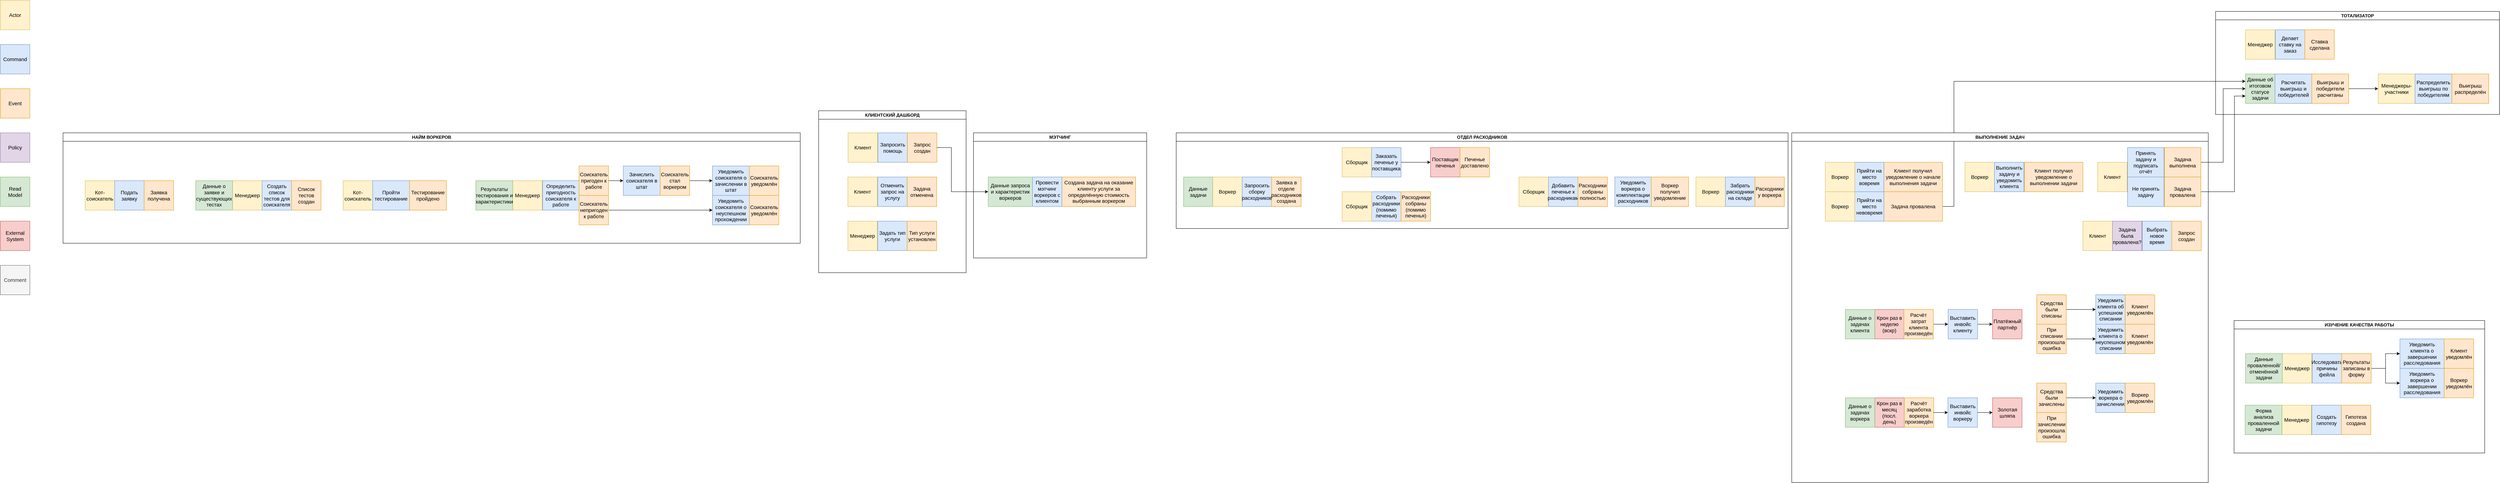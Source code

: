 <mxfile version="24.6.1" type="device">
  <diagram name="Page-1" id="HS8JiKtG9FTIzZESJ6EE">
    <mxGraphModel dx="9560" dy="5580" grid="1" gridSize="10" guides="1" tooltips="1" connect="1" arrows="1" fold="1" page="1" pageScale="1" pageWidth="6900" pageHeight="1500" math="0" shadow="0">
      <root>
        <mxCell id="0" />
        <mxCell id="1" parent="0" />
        <mxCell id="ElsiFv0EowsWNzsiHPVY-1" value="&lt;span style=&quot;font-size: 14px;&quot;&gt;Actor&lt;/span&gt;" style="whiteSpace=wrap;html=1;fillColor=#fff2cc;strokeColor=#d6b656;fontSize=14;" parent="1" vertex="1">
          <mxGeometry x="40" y="40" width="80" height="80" as="geometry" />
        </mxCell>
        <mxCell id="ElsiFv0EowsWNzsiHPVY-2" value="&lt;font style=&quot;font-size: 14px;&quot;&gt;Command&lt;/font&gt;" style="whiteSpace=wrap;html=1;fillColor=#dae8fc;strokeColor=#6c8ebf;fontSize=14;" parent="1" vertex="1">
          <mxGeometry x="40" y="160" width="80" height="80" as="geometry" />
        </mxCell>
        <mxCell id="ElsiFv0EowsWNzsiHPVY-3" value="&lt;font style=&quot;font-size: 14px;&quot;&gt;Event&lt;/font&gt;" style="whiteSpace=wrap;html=1;fillColor=#ffe6cc;strokeColor=#d79b00;fontSize=14;" parent="1" vertex="1">
          <mxGeometry x="40" y="280" width="80" height="80" as="geometry" />
        </mxCell>
        <mxCell id="ElsiFv0EowsWNzsiHPVY-4" value="&lt;span style=&quot;font-size: 14px;&quot;&gt;Policy&lt;/span&gt;" style="whiteSpace=wrap;html=1;fillColor=#e1d5e7;strokeColor=#9673a6;fontSize=14;" parent="1" vertex="1">
          <mxGeometry x="40" y="400" width="80" height="80" as="geometry" />
        </mxCell>
        <mxCell id="ElsiFv0EowsWNzsiHPVY-5" value="&lt;font style=&quot;font-size: 14px;&quot;&gt;Read&lt;br&gt;Model&lt;/font&gt;" style="whiteSpace=wrap;html=1;fillColor=#d5e8d4;strokeColor=#82b366;fontSize=14;" parent="1" vertex="1">
          <mxGeometry x="40" y="520" width="80" height="80" as="geometry" />
        </mxCell>
        <mxCell id="ElsiFv0EowsWNzsiHPVY-6" value="&lt;font style=&quot;font-size: 14px;&quot;&gt;External System&lt;/font&gt;" style="whiteSpace=wrap;html=1;fillColor=#f8cecc;strokeColor=#b85450;fontSize=14;" parent="1" vertex="1">
          <mxGeometry x="40" y="640" width="80" height="80" as="geometry" />
        </mxCell>
        <mxCell id="ElsiFv0EowsWNzsiHPVY-7" value="&lt;font style=&quot;font-size: 14px;&quot;&gt;Comment&lt;/font&gt;" style="whiteSpace=wrap;html=1;fillColor=#f5f5f5;strokeColor=#666666;fontSize=14;fontColor=#333333;" parent="1" vertex="1">
          <mxGeometry x="40" y="760" width="80" height="80" as="geometry" />
        </mxCell>
        <mxCell id="ElsiFv0EowsWNzsiHPVY-17" value="Менеджер" style="whiteSpace=wrap;html=1;fillColor=#fff2cc;strokeColor=#d6b656;fontSize=14;" parent="1" vertex="1">
          <mxGeometry x="6231" y="1000" width="80" height="80" as="geometry" />
        </mxCell>
        <mxCell id="ElsiFv0EowsWNzsiHPVY-18" value="Исследовать причины фейла" style="whiteSpace=wrap;html=1;fillColor=#dae8fc;strokeColor=#6c8ebf;fontSize=14;" parent="1" vertex="1">
          <mxGeometry x="6312" y="1000" width="80" height="80" as="geometry" />
        </mxCell>
        <mxCell id="eMFf9H4XmmmrwbHQ-7Bz-78" style="edgeStyle=orthogonalEdgeStyle;rounded=0;orthogonalLoop=1;jettySize=auto;html=1;exitX=1;exitY=0.5;exitDx=0;exitDy=0;entryX=0;entryY=0.5;entryDx=0;entryDy=0;" parent="1" source="ElsiFv0EowsWNzsiHPVY-19" target="eMFf9H4XmmmrwbHQ-7Bz-72" edge="1">
          <mxGeometry relative="1" as="geometry" />
        </mxCell>
        <mxCell id="eMFf9H4XmmmrwbHQ-7Bz-79" style="edgeStyle=orthogonalEdgeStyle;rounded=0;orthogonalLoop=1;jettySize=auto;html=1;exitX=1;exitY=0.5;exitDx=0;exitDy=0;entryX=0;entryY=0.5;entryDx=0;entryDy=0;" parent="1" source="ElsiFv0EowsWNzsiHPVY-19" target="eMFf9H4XmmmrwbHQ-7Bz-76" edge="1">
          <mxGeometry relative="1" as="geometry" />
        </mxCell>
        <mxCell id="ElsiFv0EowsWNzsiHPVY-19" value="Результаты записаны в форму" style="whiteSpace=wrap;html=1;fillColor=#ffe6cc;strokeColor=#d79b00;fontSize=14;" parent="1" vertex="1">
          <mxGeometry x="6392" y="1000" width="80" height="80" as="geometry" />
        </mxCell>
        <mxCell id="eMFf9H4XmmmrwbHQ-7Bz-46" style="edgeStyle=orthogonalEdgeStyle;rounded=0;orthogonalLoop=1;jettySize=auto;html=1;exitX=1;exitY=0.5;exitDx=0;exitDy=0;entryX=0;entryY=0.25;entryDx=0;entryDy=0;jumpStyle=arc;jumpSize=10;" parent="1" source="ElsiFv0EowsWNzsiHPVY-31" target="eMFf9H4XmmmrwbHQ-7Bz-39" edge="1">
          <mxGeometry relative="1" as="geometry">
            <Array as="points">
              <mxPoint x="5340" y="600" />
              <mxPoint x="5340" y="260" />
            </Array>
          </mxGeometry>
        </mxCell>
        <mxCell id="ElsiFv0EowsWNzsiHPVY-57" value="Сборщик" style="whiteSpace=wrap;html=1;fillColor=#fff2cc;strokeColor=#d6b656;fontSize=14;" parent="1" vertex="1">
          <mxGeometry x="4160" y="520" width="80" height="80" as="geometry" />
        </mxCell>
        <mxCell id="ElsiFv0EowsWNzsiHPVY-58" value="Добавить печенье к расходникам" style="whiteSpace=wrap;html=1;fillColor=#dae8fc;strokeColor=#6c8ebf;fontSize=14;" parent="1" vertex="1">
          <mxGeometry x="4240" y="520" width="80" height="80" as="geometry" />
        </mxCell>
        <mxCell id="ElsiFv0EowsWNzsiHPVY-59" value="&lt;font style=&quot;font-size: 14px;&quot;&gt;Расходники собраны полностью&lt;/font&gt;" style="whiteSpace=wrap;html=1;fillColor=#ffe6cc;strokeColor=#d79b00;fontSize=14;" parent="1" vertex="1">
          <mxGeometry x="4320" y="520" width="80" height="80" as="geometry" />
        </mxCell>
        <mxCell id="ElsiFv0EowsWNzsiHPVY-81" value="Клиент" style="whiteSpace=wrap;html=1;fillColor=#fff2cc;strokeColor=#d6b656;fontSize=14;" parent="1" vertex="1">
          <mxGeometry x="5730" y="480" width="80" height="80" as="geometry" />
        </mxCell>
        <mxCell id="ElsiFv0EowsWNzsiHPVY-82" value="&lt;font style=&quot;font-size: 14px;&quot;&gt;Принять задачу и подписать отчёт&lt;/font&gt;" style="whiteSpace=wrap;html=1;fillColor=#dae8fc;strokeColor=#6c8ebf;fontSize=14;" parent="1" vertex="1">
          <mxGeometry x="5811" y="440" width="99" height="80" as="geometry" />
        </mxCell>
        <mxCell id="eMFf9H4XmmmrwbHQ-7Bz-47" style="edgeStyle=orthogonalEdgeStyle;rounded=0;orthogonalLoop=1;jettySize=auto;html=1;exitX=1;exitY=0.5;exitDx=0;exitDy=0;entryX=0;entryY=0.5;entryDx=0;entryDy=0;" parent="1" source="ElsiFv0EowsWNzsiHPVY-83" target="eMFf9H4XmmmrwbHQ-7Bz-39" edge="1">
          <mxGeometry relative="1" as="geometry" />
        </mxCell>
        <mxCell id="ElsiFv0EowsWNzsiHPVY-83" value="&lt;font style=&quot;font-size: 14px;&quot;&gt;Задача выполнена&lt;/font&gt;" style="whiteSpace=wrap;html=1;fillColor=#ffe6cc;strokeColor=#d79b00;fontSize=14;" parent="1" vertex="1">
          <mxGeometry x="5911" y="440" width="99" height="80" as="geometry" />
        </mxCell>
        <mxCell id="ElsiFv0EowsWNzsiHPVY-84" value="&lt;font style=&quot;font-size: 14px;&quot;&gt;Не принять задачу&lt;/font&gt;" style="whiteSpace=wrap;html=1;fillColor=#dae8fc;strokeColor=#6c8ebf;fontSize=14;" parent="1" vertex="1">
          <mxGeometry x="5811" y="520" width="99" height="80" as="geometry" />
        </mxCell>
        <mxCell id="eMFf9H4XmmmrwbHQ-7Bz-48" style="edgeStyle=orthogonalEdgeStyle;rounded=0;orthogonalLoop=1;jettySize=auto;html=1;exitX=1;exitY=0.5;exitDx=0;exitDy=0;entryX=0;entryY=0.75;entryDx=0;entryDy=0;" parent="1" source="ElsiFv0EowsWNzsiHPVY-85" target="eMFf9H4XmmmrwbHQ-7Bz-39" edge="1">
          <mxGeometry relative="1" as="geometry">
            <Array as="points">
              <mxPoint x="6101" y="560" />
              <mxPoint x="6101" y="300" />
            </Array>
          </mxGeometry>
        </mxCell>
        <mxCell id="ElsiFv0EowsWNzsiHPVY-85" value="&lt;font style=&quot;font-size: 14px;&quot;&gt;Задача провалена&lt;/font&gt;" style="whiteSpace=wrap;html=1;fillColor=#ffe6cc;strokeColor=#d79b00;fontSize=14;" parent="1" vertex="1">
          <mxGeometry x="5911" y="520" width="99" height="80" as="geometry" />
        </mxCell>
        <mxCell id="ElsiFv0EowsWNzsiHPVY-87" value="Данные проваленной/отменённой задачи" style="whiteSpace=wrap;html=1;fillColor=#d5e8d4;strokeColor=#82b366;fontSize=14;" parent="1" vertex="1">
          <mxGeometry x="6131" y="1000" width="100" height="80" as="geometry" />
        </mxCell>
        <mxCell id="eMFf9H4XmmmrwbHQ-7Bz-34" value="Менеджер" style="whiteSpace=wrap;html=1;fillColor=#fff2cc;strokeColor=#d6b656;fontSize=14;" parent="1" vertex="1">
          <mxGeometry x="6131" y="120" width="80" height="80" as="geometry" />
        </mxCell>
        <mxCell id="eMFf9H4XmmmrwbHQ-7Bz-35" value="&lt;font style=&quot;font-size: 14px;&quot;&gt;Делает ставку на заказ&lt;/font&gt;" style="whiteSpace=wrap;html=1;fillColor=#dae8fc;strokeColor=#6c8ebf;fontSize=14;" parent="1" vertex="1">
          <mxGeometry x="6212" y="120" width="80" height="80" as="geometry" />
        </mxCell>
        <mxCell id="eMFf9H4XmmmrwbHQ-7Bz-36" value="&lt;font style=&quot;font-size: 14px;&quot;&gt;Ставка сделана&lt;/font&gt;" style="whiteSpace=wrap;html=1;fillColor=#ffe6cc;strokeColor=#d79b00;fontSize=14;" parent="1" vertex="1">
          <mxGeometry x="6292" y="120" width="80" height="80" as="geometry" />
        </mxCell>
        <mxCell id="eMFf9H4XmmmrwbHQ-7Bz-39" value="Данные об итоговом статусе&lt;br&gt;задачи" style="whiteSpace=wrap;html=1;fillColor=#d5e8d4;strokeColor=#82b366;fontSize=14;" parent="1" vertex="1">
          <mxGeometry x="6131" y="240" width="80" height="80" as="geometry" />
        </mxCell>
        <mxCell id="eMFf9H4XmmmrwbHQ-7Bz-40" value="&lt;font style=&quot;font-size: 14px;&quot;&gt;Расчитать выигрыш и победителей&lt;/font&gt;" style="whiteSpace=wrap;html=1;fillColor=#dae8fc;strokeColor=#6c8ebf;fontSize=14;" parent="1" vertex="1">
          <mxGeometry x="6211" y="240" width="100" height="80" as="geometry" />
        </mxCell>
        <mxCell id="eMFf9H4XmmmrwbHQ-7Bz-45" style="edgeStyle=orthogonalEdgeStyle;rounded=0;orthogonalLoop=1;jettySize=auto;html=1;exitX=1;exitY=0.5;exitDx=0;exitDy=0;entryX=0;entryY=0.5;entryDx=0;entryDy=0;" parent="1" source="eMFf9H4XmmmrwbHQ-7Bz-41" target="eMFf9H4XmmmrwbHQ-7Bz-42" edge="1">
          <mxGeometry relative="1" as="geometry" />
        </mxCell>
        <mxCell id="eMFf9H4XmmmrwbHQ-7Bz-41" value="&lt;font style=&quot;font-size: 14px;&quot;&gt;Выигрыш и победители расчитаны&lt;/font&gt;" style="whiteSpace=wrap;html=1;fillColor=#ffe6cc;strokeColor=#d79b00;fontSize=14;" parent="1" vertex="1">
          <mxGeometry x="6311" y="240" width="100" height="80" as="geometry" />
        </mxCell>
        <mxCell id="eMFf9H4XmmmrwbHQ-7Bz-42" value="Менеджеры-участники" style="whiteSpace=wrap;html=1;fillColor=#fff2cc;strokeColor=#d6b656;fontSize=14;" parent="1" vertex="1">
          <mxGeometry x="6491" y="240" width="100" height="80" as="geometry" />
        </mxCell>
        <mxCell id="eMFf9H4XmmmrwbHQ-7Bz-43" value="&lt;font style=&quot;font-size: 14px;&quot;&gt;Распределить выигрыш по победителям&lt;/font&gt;" style="whiteSpace=wrap;html=1;fillColor=#dae8fc;strokeColor=#6c8ebf;fontSize=14;" parent="1" vertex="1">
          <mxGeometry x="6591" y="240" width="100" height="80" as="geometry" />
        </mxCell>
        <mxCell id="eMFf9H4XmmmrwbHQ-7Bz-44" value="&lt;font style=&quot;font-size: 14px;&quot;&gt;Выигрыш распределён&lt;/font&gt;" style="whiteSpace=wrap;html=1;fillColor=#ffe6cc;strokeColor=#d79b00;fontSize=14;" parent="1" vertex="1">
          <mxGeometry x="6691" y="240" width="100" height="80" as="geometry" />
        </mxCell>
        <mxCell id="eMFf9H4XmmmrwbHQ-7Bz-49" value="&lt;font style=&quot;font-size: 14px;&quot;&gt;Уведомить воркера о комплектации расходников&lt;/font&gt;" style="whiteSpace=wrap;html=1;fillColor=#dae8fc;strokeColor=#6c8ebf;fontSize=14;" parent="1" vertex="1">
          <mxGeometry x="4420" y="520" width="99" height="80" as="geometry" />
        </mxCell>
        <mxCell id="eMFf9H4XmmmrwbHQ-7Bz-50" value="Воркер получил уведомление" style="whiteSpace=wrap;html=1;fillColor=#ffe6cc;strokeColor=#d79b00;fontSize=14;" parent="1" vertex="1">
          <mxGeometry x="4519" y="520" width="101" height="80" as="geometry" />
        </mxCell>
        <mxCell id="eMFf9H4XmmmrwbHQ-7Bz-72" value="&lt;font style=&quot;font-size: 14px;&quot;&gt;Уведомить клиента о завершении расследования&lt;/font&gt;" style="whiteSpace=wrap;html=1;fillColor=#dae8fc;strokeColor=#6c8ebf;fontSize=14;" parent="1" vertex="1">
          <mxGeometry x="6550" y="960" width="120" height="80" as="geometry" />
        </mxCell>
        <mxCell id="eMFf9H4XmmmrwbHQ-7Bz-73" value="&lt;font style=&quot;font-size: 14px;&quot;&gt;Клиент уведомлён&lt;/font&gt;" style="whiteSpace=wrap;html=1;fillColor=#ffe6cc;strokeColor=#d79b00;fontSize=14;" parent="1" vertex="1">
          <mxGeometry x="6670" y="960" width="80" height="80" as="geometry" />
        </mxCell>
        <mxCell id="eMFf9H4XmmmrwbHQ-7Bz-76" value="&lt;font style=&quot;font-size: 14px;&quot;&gt;Уведомить воркера о завершении расследования&lt;/font&gt;" style="whiteSpace=wrap;html=1;fillColor=#dae8fc;strokeColor=#6c8ebf;fontSize=14;" parent="1" vertex="1">
          <mxGeometry x="6550" y="1040" width="120" height="80" as="geometry" />
        </mxCell>
        <mxCell id="eMFf9H4XmmmrwbHQ-7Bz-77" value="&lt;font style=&quot;font-size: 14px;&quot;&gt;Воркер уведомлён&lt;/font&gt;" style="whiteSpace=wrap;html=1;fillColor=#ffe6cc;strokeColor=#d79b00;fontSize=14;" parent="1" vertex="1">
          <mxGeometry x="6670" y="1040" width="80" height="80" as="geometry" />
        </mxCell>
        <mxCell id="eMFf9H4XmmmrwbHQ-7Bz-91" value="Менеджер" style="whiteSpace=wrap;html=1;fillColor=#fff2cc;strokeColor=#d6b656;fontSize=14;" parent="1" vertex="1">
          <mxGeometry x="670" y="530" width="80" height="80" as="geometry" />
        </mxCell>
        <mxCell id="eMFf9H4XmmmrwbHQ-7Bz-92" value="&lt;font style=&quot;font-size: 14px;&quot;&gt;Создать список тестов для соискателя&lt;/font&gt;" style="whiteSpace=wrap;html=1;fillColor=#dae8fc;strokeColor=#6c8ebf;fontSize=14;" parent="1" vertex="1">
          <mxGeometry x="750" y="530" width="80" height="80" as="geometry" />
        </mxCell>
        <mxCell id="eMFf9H4XmmmrwbHQ-7Bz-93" value="&lt;font style=&quot;font-size: 14px;&quot;&gt;Список тестов создан&lt;/font&gt;" style="whiteSpace=wrap;html=1;fillColor=#ffe6cc;strokeColor=#d79b00;fontSize=14;" parent="1" vertex="1">
          <mxGeometry x="830" y="530" width="80" height="80" as="geometry" />
        </mxCell>
        <mxCell id="eMFf9H4XmmmrwbHQ-7Bz-96" value="Данные о заявке и существующих тестах" style="whiteSpace=wrap;html=1;fillColor=#d5e8d4;strokeColor=#82b366;fontSize=14;" parent="1" vertex="1">
          <mxGeometry x="570" y="530" width="100" height="80" as="geometry" />
        </mxCell>
        <mxCell id="eMFf9H4XmmmrwbHQ-7Bz-125" value="НАЙМ ВОРКЕРОВ" style="swimlane;whiteSpace=wrap;html=1;" parent="1" vertex="1">
          <mxGeometry x="210" y="400" width="2000" height="300" as="geometry" />
        </mxCell>
        <mxCell id="eMFf9H4XmmmrwbHQ-7Bz-88" value="Кот-соискатель" style="whiteSpace=wrap;html=1;fillColor=#fff2cc;strokeColor=#d6b656;fontSize=14;" parent="eMFf9H4XmmmrwbHQ-7Bz-125" vertex="1">
          <mxGeometry x="60" y="130" width="80" height="80" as="geometry" />
        </mxCell>
        <mxCell id="eMFf9H4XmmmrwbHQ-7Bz-89" value="&lt;font style=&quot;font-size: 14px;&quot;&gt;Подать заявку&lt;/font&gt;" style="whiteSpace=wrap;html=1;fillColor=#dae8fc;strokeColor=#6c8ebf;fontSize=14;" parent="eMFf9H4XmmmrwbHQ-7Bz-125" vertex="1">
          <mxGeometry x="140" y="130" width="80" height="80" as="geometry" />
        </mxCell>
        <mxCell id="eMFf9H4XmmmrwbHQ-7Bz-90" value="&lt;font style=&quot;font-size: 14px;&quot;&gt;Заявка получена&lt;/font&gt;" style="whiteSpace=wrap;html=1;fillColor=#ffe6cc;strokeColor=#d79b00;fontSize=14;" parent="eMFf9H4XmmmrwbHQ-7Bz-125" vertex="1">
          <mxGeometry x="220" y="130" width="80" height="80" as="geometry" />
        </mxCell>
        <mxCell id="eMFf9H4XmmmrwbHQ-7Bz-102" value="Кот-соискатель" style="whiteSpace=wrap;html=1;fillColor=#fff2cc;strokeColor=#d6b656;fontSize=14;" parent="eMFf9H4XmmmrwbHQ-7Bz-125" vertex="1">
          <mxGeometry x="760" y="130" width="80" height="80" as="geometry" />
        </mxCell>
        <mxCell id="eMFf9H4XmmmrwbHQ-7Bz-103" value="&lt;font style=&quot;font-size: 14px;&quot;&gt;Пройти тестирование&lt;/font&gt;" style="whiteSpace=wrap;html=1;fillColor=#dae8fc;strokeColor=#6c8ebf;fontSize=14;" parent="eMFf9H4XmmmrwbHQ-7Bz-125" vertex="1">
          <mxGeometry x="840" y="130" width="100" height="80" as="geometry" />
        </mxCell>
        <mxCell id="eMFf9H4XmmmrwbHQ-7Bz-104" value="&lt;font style=&quot;font-size: 14px;&quot;&gt;Тестирование пройдено&lt;/font&gt;" style="whiteSpace=wrap;html=1;fillColor=#ffe6cc;strokeColor=#d79b00;fontSize=14;" parent="eMFf9H4XmmmrwbHQ-7Bz-125" vertex="1">
          <mxGeometry x="940" y="130" width="100" height="80" as="geometry" />
        </mxCell>
        <mxCell id="eMFf9H4XmmmrwbHQ-7Bz-109" value="Менеджер" style="whiteSpace=wrap;html=1;fillColor=#fff2cc;strokeColor=#d6b656;fontSize=14;" parent="eMFf9H4XmmmrwbHQ-7Bz-125" vertex="1">
          <mxGeometry x="1220" y="130" width="80" height="80" as="geometry" />
        </mxCell>
        <mxCell id="eMFf9H4XmmmrwbHQ-7Bz-110" value="Определить пригодность соискателя к работе" style="whiteSpace=wrap;html=1;fillColor=#dae8fc;strokeColor=#6c8ebf;fontSize=14;" parent="eMFf9H4XmmmrwbHQ-7Bz-125" vertex="1">
          <mxGeometry x="1301" y="130" width="99" height="80" as="geometry" />
        </mxCell>
        <mxCell id="eMFf9H4XmmmrwbHQ-7Bz-116" style="edgeStyle=orthogonalEdgeStyle;rounded=0;orthogonalLoop=1;jettySize=auto;html=1;exitX=1;exitY=0.5;exitDx=0;exitDy=0;entryX=0;entryY=0.5;entryDx=0;entryDy=0;" parent="eMFf9H4XmmmrwbHQ-7Bz-125" source="eMFf9H4XmmmrwbHQ-7Bz-111" target="eMFf9H4XmmmrwbHQ-7Bz-114" edge="1">
          <mxGeometry relative="1" as="geometry" />
        </mxCell>
        <mxCell id="eMFf9H4XmmmrwbHQ-7Bz-111" value="Соискатель пригоден к работе" style="whiteSpace=wrap;html=1;fillColor=#ffe6cc;strokeColor=#d79b00;fontSize=14;" parent="eMFf9H4XmmmrwbHQ-7Bz-125" vertex="1">
          <mxGeometry x="1400" y="90" width="80" height="80" as="geometry" />
        </mxCell>
        <mxCell id="eMFf9H4XmmmrwbHQ-7Bz-112" value="Результаты тестирования и характеристики" style="whiteSpace=wrap;html=1;fillColor=#d5e8d4;strokeColor=#82b366;fontSize=14;" parent="eMFf9H4XmmmrwbHQ-7Bz-125" vertex="1">
          <mxGeometry x="1120" y="130" width="100" height="80" as="geometry" />
        </mxCell>
        <mxCell id="eMFf9H4XmmmrwbHQ-7Bz-121" style="edgeStyle=orthogonalEdgeStyle;rounded=0;orthogonalLoop=1;jettySize=auto;html=1;exitX=1;exitY=0.5;exitDx=0;exitDy=0;entryX=0;entryY=0.5;entryDx=0;entryDy=0;" parent="eMFf9H4XmmmrwbHQ-7Bz-125" source="eMFf9H4XmmmrwbHQ-7Bz-113" target="eMFf9H4XmmmrwbHQ-7Bz-119" edge="1">
          <mxGeometry relative="1" as="geometry" />
        </mxCell>
        <mxCell id="eMFf9H4XmmmrwbHQ-7Bz-113" value="Соискатель непригоден к работе" style="whiteSpace=wrap;html=1;fillColor=#ffe6cc;strokeColor=#d79b00;fontSize=14;" parent="eMFf9H4XmmmrwbHQ-7Bz-125" vertex="1">
          <mxGeometry x="1400" y="170" width="80" height="80" as="geometry" />
        </mxCell>
        <mxCell id="eMFf9H4XmmmrwbHQ-7Bz-114" value="&lt;font style=&quot;font-size: 14px;&quot;&gt;Зачислить соискателя в штат&lt;/font&gt;" style="whiteSpace=wrap;html=1;fillColor=#dae8fc;strokeColor=#6c8ebf;fontSize=14;" parent="eMFf9H4XmmmrwbHQ-7Bz-125" vertex="1">
          <mxGeometry x="1520" y="90" width="100" height="80" as="geometry" />
        </mxCell>
        <mxCell id="eMFf9H4XmmmrwbHQ-7Bz-122" style="edgeStyle=orthogonalEdgeStyle;rounded=0;orthogonalLoop=1;jettySize=auto;html=1;exitX=1;exitY=0.5;exitDx=0;exitDy=0;entryX=0;entryY=0.5;entryDx=0;entryDy=0;" parent="eMFf9H4XmmmrwbHQ-7Bz-125" source="eMFf9H4XmmmrwbHQ-7Bz-115" target="eMFf9H4XmmmrwbHQ-7Bz-117" edge="1">
          <mxGeometry relative="1" as="geometry" />
        </mxCell>
        <mxCell id="eMFf9H4XmmmrwbHQ-7Bz-115" value="&lt;font style=&quot;font-size: 14px;&quot;&gt;Соискатель стал воркером&lt;br&gt;&lt;/font&gt;" style="whiteSpace=wrap;html=1;fillColor=#ffe6cc;strokeColor=#d79b00;fontSize=14;" parent="eMFf9H4XmmmrwbHQ-7Bz-125" vertex="1">
          <mxGeometry x="1620" y="90" width="80" height="80" as="geometry" />
        </mxCell>
        <mxCell id="eMFf9H4XmmmrwbHQ-7Bz-117" value="&lt;font style=&quot;font-size: 14px;&quot;&gt;Уведомить соискателя о зачислении в штат&lt;/font&gt;" style="whiteSpace=wrap;html=1;fillColor=#dae8fc;strokeColor=#6c8ebf;fontSize=14;" parent="eMFf9H4XmmmrwbHQ-7Bz-125" vertex="1">
          <mxGeometry x="1762" y="90" width="100" height="80" as="geometry" />
        </mxCell>
        <mxCell id="eMFf9H4XmmmrwbHQ-7Bz-118" value="&lt;font style=&quot;font-size: 14px;&quot;&gt;Соискатель уведомлён&lt;br&gt;&lt;/font&gt;" style="whiteSpace=wrap;html=1;fillColor=#ffe6cc;strokeColor=#d79b00;fontSize=14;" parent="eMFf9H4XmmmrwbHQ-7Bz-125" vertex="1">
          <mxGeometry x="1862" y="90" width="80" height="80" as="geometry" />
        </mxCell>
        <mxCell id="eMFf9H4XmmmrwbHQ-7Bz-119" value="&lt;font style=&quot;font-size: 14px;&quot;&gt;Уведомить соискателя о неуспешном прохождении&lt;/font&gt;" style="whiteSpace=wrap;html=1;fillColor=#dae8fc;strokeColor=#6c8ebf;fontSize=14;" parent="eMFf9H4XmmmrwbHQ-7Bz-125" vertex="1">
          <mxGeometry x="1762" y="170" width="100" height="80" as="geometry" />
        </mxCell>
        <mxCell id="eMFf9H4XmmmrwbHQ-7Bz-120" value="&lt;font style=&quot;font-size: 14px;&quot;&gt;Соискатель уведомлён&lt;br&gt;&lt;/font&gt;" style="whiteSpace=wrap;html=1;fillColor=#ffe6cc;strokeColor=#d79b00;fontSize=14;" parent="eMFf9H4XmmmrwbHQ-7Bz-125" vertex="1">
          <mxGeometry x="1862" y="170" width="80" height="80" as="geometry" />
        </mxCell>
        <mxCell id="eMFf9H4XmmmrwbHQ-7Bz-127" value="ИЗУЧЕНИЕ КАЧЕСТВА РАБОТЫ" style="swimlane;whiteSpace=wrap;html=1;" parent="1" vertex="1">
          <mxGeometry x="6100" y="910" width="680" height="360" as="geometry" />
        </mxCell>
        <mxCell id="tsMt6MvuOcvrWOuI54Ra-7" value="Менеджер" style="whiteSpace=wrap;html=1;fillColor=#fff2cc;strokeColor=#d6b656;fontSize=14;" vertex="1" parent="eMFf9H4XmmmrwbHQ-7Bz-127">
          <mxGeometry x="130" y="230" width="80" height="80" as="geometry" />
        </mxCell>
        <mxCell id="tsMt6MvuOcvrWOuI54Ra-8" value="Создать гипотезу" style="whiteSpace=wrap;html=1;fillColor=#dae8fc;strokeColor=#6c8ebf;fontSize=14;" vertex="1" parent="eMFf9H4XmmmrwbHQ-7Bz-127">
          <mxGeometry x="211" y="230" width="80" height="80" as="geometry" />
        </mxCell>
        <mxCell id="tsMt6MvuOcvrWOuI54Ra-9" value="Гипотеза создана" style="whiteSpace=wrap;html=1;fillColor=#ffe6cc;strokeColor=#d79b00;fontSize=14;" vertex="1" parent="eMFf9H4XmmmrwbHQ-7Bz-127">
          <mxGeometry x="291" y="230" width="80" height="80" as="geometry" />
        </mxCell>
        <mxCell id="tsMt6MvuOcvrWOuI54Ra-10" value="Форма анализа проваленной задачи" style="whiteSpace=wrap;html=1;fillColor=#d5e8d4;strokeColor=#82b366;fontSize=14;" vertex="1" parent="eMFf9H4XmmmrwbHQ-7Bz-127">
          <mxGeometry x="30" y="230" width="100" height="80" as="geometry" />
        </mxCell>
        <mxCell id="eMFf9H4XmmmrwbHQ-7Bz-128" value="ТОТАЛИЗАТОР" style="swimlane;whiteSpace=wrap;html=1;" parent="1" vertex="1">
          <mxGeometry x="6050" y="70" width="770" height="280" as="geometry" />
        </mxCell>
        <mxCell id="eMFf9H4XmmmrwbHQ-7Bz-131" value="Воркер" style="whiteSpace=wrap;html=1;fillColor=#fff2cc;strokeColor=#d6b656;fontSize=14;" parent="1" vertex="1">
          <mxGeometry x="4640" y="520" width="80" height="80" as="geometry" />
        </mxCell>
        <mxCell id="eMFf9H4XmmmrwbHQ-7Bz-132" value="Забрать расходники на складе" style="whiteSpace=wrap;html=1;fillColor=#dae8fc;strokeColor=#6c8ebf;fontSize=14;" parent="1" vertex="1">
          <mxGeometry x="4720" y="520" width="80" height="80" as="geometry" />
        </mxCell>
        <mxCell id="eMFf9H4XmmmrwbHQ-7Bz-133" value="&lt;font style=&quot;font-size: 14px;&quot;&gt;Расходники у воркера&lt;/font&gt;" style="whiteSpace=wrap;html=1;fillColor=#ffe6cc;strokeColor=#d79b00;fontSize=14;" parent="1" vertex="1">
          <mxGeometry x="4800" y="520" width="80" height="80" as="geometry" />
        </mxCell>
        <mxCell id="eMFf9H4XmmmrwbHQ-7Bz-136" value="ОТДЕЛ РАСХОДНИКОВ" style="swimlane;whiteSpace=wrap;html=1;" parent="1" vertex="1">
          <mxGeometry x="3230" y="400" width="1660" height="260" as="geometry" />
        </mxCell>
        <mxCell id="ElsiFv0EowsWNzsiHPVY-43" value="Воркер" style="whiteSpace=wrap;html=1;fillColor=#fff2cc;strokeColor=#d6b656;fontSize=14;" parent="eMFf9H4XmmmrwbHQ-7Bz-136" vertex="1">
          <mxGeometry x="99" y="120" width="80" height="80" as="geometry" />
        </mxCell>
        <mxCell id="ElsiFv0EowsWNzsiHPVY-44" value="&lt;font style=&quot;font-size: 14px;&quot;&gt;Запросить сборку расходников&lt;/font&gt;" style="whiteSpace=wrap;html=1;fillColor=#dae8fc;strokeColor=#6c8ebf;fontSize=14;" parent="eMFf9H4XmmmrwbHQ-7Bz-136" vertex="1">
          <mxGeometry x="179" y="120" width="80" height="80" as="geometry" />
        </mxCell>
        <mxCell id="ElsiFv0EowsWNzsiHPVY-46" value="Заявка в отделе расходников создана" style="whiteSpace=wrap;html=1;fillColor=#ffe6cc;strokeColor=#d79b00;fontSize=14;" parent="eMFf9H4XmmmrwbHQ-7Bz-136" vertex="1">
          <mxGeometry x="259" y="120" width="80" height="80" as="geometry" />
        </mxCell>
        <mxCell id="tsMt6MvuOcvrWOuI54Ra-6" value="Данные задачи" style="whiteSpace=wrap;html=1;fillColor=#d5e8d4;strokeColor=#82b366;fontSize=14;" vertex="1" parent="eMFf9H4XmmmrwbHQ-7Bz-136">
          <mxGeometry x="20" y="120" width="79" height="80" as="geometry" />
        </mxCell>
        <mxCell id="ElsiFv0EowsWNzsiHPVY-53" value="Собрать расходники (помимо печенья)" style="whiteSpace=wrap;html=1;fillColor=#dae8fc;strokeColor=#6c8ebf;fontSize=14;" parent="eMFf9H4XmmmrwbHQ-7Bz-136" vertex="1">
          <mxGeometry x="530" y="160" width="80" height="80" as="geometry" />
        </mxCell>
        <mxCell id="ElsiFv0EowsWNzsiHPVY-54" value="&lt;font style=&quot;font-size: 14px;&quot;&gt;Расходники собраны (помимо печенья)&lt;/font&gt;" style="whiteSpace=wrap;html=1;fillColor=#ffe6cc;strokeColor=#d79b00;fontSize=14;" parent="eMFf9H4XmmmrwbHQ-7Bz-136" vertex="1">
          <mxGeometry x="610" y="160" width="80" height="80" as="geometry" />
        </mxCell>
        <mxCell id="ElsiFv0EowsWNzsiHPVY-55" value="&lt;font style=&quot;font-size: 14px;&quot;&gt;Поставщик печенья&lt;/font&gt;" style="whiteSpace=wrap;html=1;fillColor=#f8cecc;strokeColor=#b85450;fontSize=14;" parent="eMFf9H4XmmmrwbHQ-7Bz-136" vertex="1">
          <mxGeometry x="690" y="40" width="80" height="80" as="geometry" />
        </mxCell>
        <mxCell id="ElsiFv0EowsWNzsiHPVY-47" value="Сборщик" style="whiteSpace=wrap;html=1;fillColor=#fff2cc;strokeColor=#d6b656;fontSize=14;" parent="eMFf9H4XmmmrwbHQ-7Bz-136" vertex="1">
          <mxGeometry x="450" y="40" width="80" height="80" as="geometry" />
        </mxCell>
        <mxCell id="ElsiFv0EowsWNzsiHPVY-50" value="Заказать печенье у поставщика" style="whiteSpace=wrap;html=1;fillColor=#dae8fc;strokeColor=#6c8ebf;fontSize=14;" parent="eMFf9H4XmmmrwbHQ-7Bz-136" vertex="1">
          <mxGeometry x="530" y="40" width="80" height="80" as="geometry" />
        </mxCell>
        <mxCell id="ElsiFv0EowsWNzsiHPVY-51" value="&lt;font style=&quot;font-size: 14px;&quot;&gt;Печенье доставлено&lt;br&gt;&lt;/font&gt;" style="whiteSpace=wrap;html=1;fillColor=#ffe6cc;strokeColor=#d79b00;fontSize=14;" parent="eMFf9H4XmmmrwbHQ-7Bz-136" vertex="1">
          <mxGeometry x="770" y="40" width="80" height="80" as="geometry" />
        </mxCell>
        <mxCell id="tsMt6MvuOcvrWOuI54Ra-3" value="Сборщик" style="whiteSpace=wrap;html=1;fillColor=#fff2cc;strokeColor=#d6b656;fontSize=14;" vertex="1" parent="eMFf9H4XmmmrwbHQ-7Bz-136">
          <mxGeometry x="450" y="160" width="80" height="80" as="geometry" />
        </mxCell>
        <mxCell id="tsMt6MvuOcvrWOuI54Ra-2" style="edgeStyle=orthogonalEdgeStyle;rounded=0;orthogonalLoop=1;jettySize=auto;html=1;exitX=1;exitY=0.5;exitDx=0;exitDy=0;entryX=0;entryY=0.5;entryDx=0;entryDy=0;" edge="1" parent="eMFf9H4XmmmrwbHQ-7Bz-136" source="ElsiFv0EowsWNzsiHPVY-50" target="ElsiFv0EowsWNzsiHPVY-55">
          <mxGeometry relative="1" as="geometry" />
        </mxCell>
        <mxCell id="eMFf9H4XmmmrwbHQ-7Bz-137" value="ВЫПОЛНЕНИЕ ЗАДАЧ" style="swimlane;whiteSpace=wrap;html=1;" parent="1" vertex="1">
          <mxGeometry x="4900" y="400" width="1130" height="950" as="geometry" />
        </mxCell>
        <mxCell id="ElsiFv0EowsWNzsiHPVY-38" value="Клиент" style="whiteSpace=wrap;html=1;fillColor=#fff2cc;strokeColor=#d6b656;fontSize=14;" parent="eMFf9H4XmmmrwbHQ-7Bz-137" vertex="1">
          <mxGeometry x="790" y="240" width="80" height="80" as="geometry" />
        </mxCell>
        <mxCell id="ElsiFv0EowsWNzsiHPVY-39" value="&lt;font style=&quot;font-size: 14px;&quot;&gt;Выбрать новое время&lt;/font&gt;" style="whiteSpace=wrap;html=1;fillColor=#dae8fc;strokeColor=#6c8ebf;fontSize=14;" parent="eMFf9H4XmmmrwbHQ-7Bz-137" vertex="1">
          <mxGeometry x="951" y="240" width="80" height="80" as="geometry" />
        </mxCell>
        <mxCell id="ElsiFv0EowsWNzsiHPVY-40" value="&lt;font style=&quot;font-size: 14px;&quot;&gt;Запрос создан&lt;/font&gt;" style="whiteSpace=wrap;html=1;fillColor=#ffe6cc;strokeColor=#d79b00;fontSize=14;" parent="eMFf9H4XmmmrwbHQ-7Bz-137" vertex="1">
          <mxGeometry x="1031" y="240" width="80" height="80" as="geometry" />
        </mxCell>
        <mxCell id="tsMt6MvuOcvrWOuI54Ra-5" value="Задача была провалена?" style="whiteSpace=wrap;html=1;fillColor=#e1d5e7;strokeColor=#9673a6;fontSize=14;" vertex="1" parent="eMFf9H4XmmmrwbHQ-7Bz-137">
          <mxGeometry x="870" y="240" width="80" height="80" as="geometry" />
        </mxCell>
        <mxCell id="eMFf9H4XmmmrwbHQ-7Bz-14" value="&lt;font style=&quot;font-size: 14px;&quot;&gt;Крон раз в неделю (вскр)&lt;/font&gt;" style="whiteSpace=wrap;html=1;fillColor=#f8cecc;strokeColor=#b85450;fontSize=14;" parent="eMFf9H4XmmmrwbHQ-7Bz-137" vertex="1">
          <mxGeometry x="225.25" y="480" width="80" height="80" as="geometry" />
        </mxCell>
        <mxCell id="eMFf9H4XmmmrwbHQ-7Bz-17" style="edgeStyle=orthogonalEdgeStyle;rounded=0;orthogonalLoop=1;jettySize=auto;html=1;exitX=1;exitY=0.5;exitDx=0;exitDy=0;entryX=0;entryY=0.5;entryDx=0;entryDy=0;" parent="eMFf9H4XmmmrwbHQ-7Bz-137" source="eMFf9H4XmmmrwbHQ-7Bz-15" target="eMFf9H4XmmmrwbHQ-7Bz-16" edge="1">
          <mxGeometry relative="1" as="geometry" />
        </mxCell>
        <mxCell id="eMFf9H4XmmmrwbHQ-7Bz-15" value="&lt;font style=&quot;font-size: 14px;&quot;&gt;Расчёт затрат клиента произведён&lt;/font&gt;" style="whiteSpace=wrap;html=1;fillColor=#ffe6cc;strokeColor=#d79b00;fontSize=14;" parent="eMFf9H4XmmmrwbHQ-7Bz-137" vertex="1">
          <mxGeometry x="304.25" y="480" width="80" height="80" as="geometry" />
        </mxCell>
        <mxCell id="eMFf9H4XmmmrwbHQ-7Bz-62" style="edgeStyle=orthogonalEdgeStyle;rounded=0;orthogonalLoop=1;jettySize=auto;html=1;exitX=1;exitY=0.5;exitDx=0;exitDy=0;entryX=0;entryY=0.5;entryDx=0;entryDy=0;" parent="eMFf9H4XmmmrwbHQ-7Bz-137" source="eMFf9H4XmmmrwbHQ-7Bz-16" target="eMFf9H4XmmmrwbHQ-7Bz-53" edge="1">
          <mxGeometry relative="1" as="geometry" />
        </mxCell>
        <mxCell id="eMFf9H4XmmmrwbHQ-7Bz-16" value="&lt;font style=&quot;font-size: 14px;&quot;&gt;Выставить инвойс клиенту&lt;/font&gt;" style="whiteSpace=wrap;html=1;fillColor=#dae8fc;strokeColor=#6c8ebf;fontSize=14;" parent="eMFf9H4XmmmrwbHQ-7Bz-137" vertex="1">
          <mxGeometry x="424.25" y="480" width="80" height="80" as="geometry" />
        </mxCell>
        <mxCell id="eMFf9H4XmmmrwbHQ-7Bz-69" style="edgeStyle=orthogonalEdgeStyle;rounded=0;orthogonalLoop=1;jettySize=auto;html=1;exitX=1;exitY=0.5;exitDx=0;exitDy=0;entryX=0;entryY=0.5;entryDx=0;entryDy=0;" parent="eMFf9H4XmmmrwbHQ-7Bz-137" source="eMFf9H4XmmmrwbHQ-7Bz-18" target="eMFf9H4XmmmrwbHQ-7Bz-63" edge="1">
          <mxGeometry relative="1" as="geometry" />
        </mxCell>
        <mxCell id="eMFf9H4XmmmrwbHQ-7Bz-18" value="&lt;font style=&quot;font-size: 14px;&quot;&gt;Средства были списаны&lt;/font&gt;" style="whiteSpace=wrap;html=1;fillColor=#ffe6cc;strokeColor=#d79b00;fontSize=14;" parent="eMFf9H4XmmmrwbHQ-7Bz-137" vertex="1">
          <mxGeometry x="664.75" y="440" width="80" height="80" as="geometry" />
        </mxCell>
        <mxCell id="eMFf9H4XmmmrwbHQ-7Bz-19" value="&lt;font style=&quot;font-size: 14px;&quot;&gt;Крон раз в месяц (посл. день)&lt;/font&gt;" style="whiteSpace=wrap;html=1;fillColor=#f8cecc;strokeColor=#b85450;fontSize=14;" parent="eMFf9H4XmmmrwbHQ-7Bz-137" vertex="1">
          <mxGeometry x="225.25" y="720" width="80" height="80" as="geometry" />
        </mxCell>
        <mxCell id="eMFf9H4XmmmrwbHQ-7Bz-20" value="&lt;font style=&quot;font-size: 14px;&quot;&gt;Расчёт заработка воркера произведён&lt;/font&gt;" style="whiteSpace=wrap;html=1;fillColor=#ffe6cc;strokeColor=#d79b00;fontSize=14;" parent="eMFf9H4XmmmrwbHQ-7Bz-137" vertex="1">
          <mxGeometry x="305.25" y="720" width="80" height="80" as="geometry" />
        </mxCell>
        <mxCell id="eMFf9H4XmmmrwbHQ-7Bz-21" value="Данные о задачах клиента" style="whiteSpace=wrap;html=1;aspect=fixed;fillColor=#d5e8d4;strokeColor=#82b366;fontSize=14;" parent="eMFf9H4XmmmrwbHQ-7Bz-137" vertex="1">
          <mxGeometry x="145.25" y="480" width="80" height="80" as="geometry" />
        </mxCell>
        <mxCell id="eMFf9H4XmmmrwbHQ-7Bz-22" value="Данные о задачах воркера" style="whiteSpace=wrap;html=1;aspect=fixed;fillColor=#d5e8d4;strokeColor=#82b366;fontSize=14;" parent="eMFf9H4XmmmrwbHQ-7Bz-137" vertex="1">
          <mxGeometry x="145.25" y="720" width="80" height="80" as="geometry" />
        </mxCell>
        <mxCell id="eMFf9H4XmmmrwbHQ-7Bz-23" style="edgeStyle=orthogonalEdgeStyle;rounded=0;orthogonalLoop=1;jettySize=auto;html=1;exitX=1;exitY=0.5;exitDx=0;exitDy=0;entryX=0;entryY=0.5;entryDx=0;entryDy=0;" parent="eMFf9H4XmmmrwbHQ-7Bz-137" target="eMFf9H4XmmmrwbHQ-7Bz-24" edge="1">
          <mxGeometry relative="1" as="geometry">
            <mxPoint x="384.25" y="760" as="sourcePoint" />
          </mxGeometry>
        </mxCell>
        <mxCell id="eMFf9H4XmmmrwbHQ-7Bz-27" style="edgeStyle=orthogonalEdgeStyle;rounded=0;orthogonalLoop=1;jettySize=auto;html=1;exitX=1;exitY=0.5;exitDx=0;exitDy=0;entryX=0;entryY=0.5;entryDx=0;entryDy=0;" parent="eMFf9H4XmmmrwbHQ-7Bz-137" source="eMFf9H4XmmmrwbHQ-7Bz-24" target="eMFf9H4XmmmrwbHQ-7Bz-26" edge="1">
          <mxGeometry relative="1" as="geometry" />
        </mxCell>
        <mxCell id="eMFf9H4XmmmrwbHQ-7Bz-24" value="&lt;font style=&quot;font-size: 14px;&quot;&gt;Выставить инвойс воркеру&lt;/font&gt;" style="whiteSpace=wrap;html=1;fillColor=#dae8fc;strokeColor=#6c8ebf;fontSize=14;" parent="eMFf9H4XmmmrwbHQ-7Bz-137" vertex="1">
          <mxGeometry x="423.75" y="720" width="80" height="80" as="geometry" />
        </mxCell>
        <mxCell id="eMFf9H4XmmmrwbHQ-7Bz-71" style="edgeStyle=orthogonalEdgeStyle;rounded=0;orthogonalLoop=1;jettySize=auto;html=1;exitX=1;exitY=0.5;exitDx=0;exitDy=0;entryX=0;entryY=0.5;entryDx=0;entryDy=0;" parent="eMFf9H4XmmmrwbHQ-7Bz-137" source="eMFf9H4XmmmrwbHQ-7Bz-25" target="eMFf9H4XmmmrwbHQ-7Bz-67" edge="1">
          <mxGeometry relative="1" as="geometry" />
        </mxCell>
        <mxCell id="eMFf9H4XmmmrwbHQ-7Bz-25" value="&lt;font style=&quot;font-size: 14px;&quot;&gt;Средства были зачислены&lt;/font&gt;" style="whiteSpace=wrap;html=1;fillColor=#ffe6cc;strokeColor=#d79b00;fontSize=14;" parent="eMFf9H4XmmmrwbHQ-7Bz-137" vertex="1">
          <mxGeometry x="664.75" y="680" width="80" height="80" as="geometry" />
        </mxCell>
        <mxCell id="eMFf9H4XmmmrwbHQ-7Bz-26" value="&lt;font style=&quot;font-size: 14px;&quot;&gt;Золотая шляпа&lt;/font&gt;" style="whiteSpace=wrap;html=1;fillColor=#f8cecc;strokeColor=#b85450;fontSize=14;" parent="eMFf9H4XmmmrwbHQ-7Bz-137" vertex="1">
          <mxGeometry x="544.75" y="720" width="80" height="80" as="geometry" />
        </mxCell>
        <mxCell id="eMFf9H4XmmmrwbHQ-7Bz-53" value="&lt;font style=&quot;font-size: 14px;&quot;&gt;Платёжный партнёр&lt;/font&gt;" style="whiteSpace=wrap;html=1;fillColor=#f8cecc;strokeColor=#b85450;fontSize=14;" parent="eMFf9H4XmmmrwbHQ-7Bz-137" vertex="1">
          <mxGeometry x="544.75" y="480" width="80" height="80" as="geometry" />
        </mxCell>
        <mxCell id="eMFf9H4XmmmrwbHQ-7Bz-70" style="edgeStyle=orthogonalEdgeStyle;rounded=0;orthogonalLoop=1;jettySize=auto;html=1;exitX=1;exitY=0.5;exitDx=0;exitDy=0;entryX=0;entryY=0.5;entryDx=0;entryDy=0;" parent="eMFf9H4XmmmrwbHQ-7Bz-137" source="eMFf9H4XmmmrwbHQ-7Bz-54" target="eMFf9H4XmmmrwbHQ-7Bz-65" edge="1">
          <mxGeometry relative="1" as="geometry" />
        </mxCell>
        <mxCell id="eMFf9H4XmmmrwbHQ-7Bz-54" value="&lt;font style=&quot;font-size: 14px;&quot;&gt;При списании произошла ошибка&lt;/font&gt;" style="whiteSpace=wrap;html=1;fillColor=#ffe6cc;strokeColor=#d79b00;fontSize=14;" parent="eMFf9H4XmmmrwbHQ-7Bz-137" vertex="1">
          <mxGeometry x="664.75" y="520" width="80" height="80" as="geometry" />
        </mxCell>
        <mxCell id="eMFf9H4XmmmrwbHQ-7Bz-55" value="&lt;font style=&quot;font-size: 14px;&quot;&gt;При зачислении произошла ошибка&lt;/font&gt;" style="whiteSpace=wrap;html=1;fillColor=#ffe6cc;strokeColor=#d79b00;fontSize=14;" parent="eMFf9H4XmmmrwbHQ-7Bz-137" vertex="1">
          <mxGeometry x="664.75" y="760" width="80" height="80" as="geometry" />
        </mxCell>
        <mxCell id="eMFf9H4XmmmrwbHQ-7Bz-63" value="&lt;font style=&quot;font-size: 14px;&quot;&gt;Уведомить клиента об успешном списании&lt;/font&gt;" style="whiteSpace=wrap;html=1;fillColor=#dae8fc;strokeColor=#6c8ebf;fontSize=14;" parent="eMFf9H4XmmmrwbHQ-7Bz-137" vertex="1">
          <mxGeometry x="824.75" y="440" width="80" height="80" as="geometry" />
        </mxCell>
        <mxCell id="eMFf9H4XmmmrwbHQ-7Bz-64" value="&lt;font style=&quot;font-size: 14px;&quot;&gt;Клиент уведомлён&lt;/font&gt;" style="whiteSpace=wrap;html=1;fillColor=#ffe6cc;strokeColor=#d79b00;fontSize=14;" parent="eMFf9H4XmmmrwbHQ-7Bz-137" vertex="1">
          <mxGeometry x="904.75" y="440" width="80" height="80" as="geometry" />
        </mxCell>
        <mxCell id="eMFf9H4XmmmrwbHQ-7Bz-65" value="&lt;font style=&quot;font-size: 14px;&quot;&gt;Уведомить клиента о неуспешном списании&lt;/font&gt;" style="whiteSpace=wrap;html=1;fillColor=#dae8fc;strokeColor=#6c8ebf;fontSize=14;" parent="eMFf9H4XmmmrwbHQ-7Bz-137" vertex="1">
          <mxGeometry x="824.75" y="520" width="80" height="80" as="geometry" />
        </mxCell>
        <mxCell id="eMFf9H4XmmmrwbHQ-7Bz-66" value="&lt;font style=&quot;font-size: 14px;&quot;&gt;Клиент уведомлён&lt;/font&gt;" style="whiteSpace=wrap;html=1;fillColor=#ffe6cc;strokeColor=#d79b00;fontSize=14;" parent="eMFf9H4XmmmrwbHQ-7Bz-137" vertex="1">
          <mxGeometry x="904.75" y="520" width="80" height="80" as="geometry" />
        </mxCell>
        <mxCell id="eMFf9H4XmmmrwbHQ-7Bz-67" value="&lt;font style=&quot;font-size: 14px;&quot;&gt;Уведомить воркера о зачислении&lt;/font&gt;" style="whiteSpace=wrap;html=1;fillColor=#dae8fc;strokeColor=#6c8ebf;fontSize=14;" parent="eMFf9H4XmmmrwbHQ-7Bz-137" vertex="1">
          <mxGeometry x="824.75" y="680" width="80" height="80" as="geometry" />
        </mxCell>
        <mxCell id="eMFf9H4XmmmrwbHQ-7Bz-68" value="&lt;font style=&quot;font-size: 14px;&quot;&gt;Воркер уведомлён&lt;/font&gt;" style="whiteSpace=wrap;html=1;fillColor=#ffe6cc;strokeColor=#d79b00;fontSize=14;" parent="eMFf9H4XmmmrwbHQ-7Bz-137" vertex="1">
          <mxGeometry x="904.75" y="680" width="80" height="80" as="geometry" />
        </mxCell>
        <mxCell id="ElsiFv0EowsWNzsiHPVY-34" value="Воркер" style="whiteSpace=wrap;html=1;fillColor=#fff2cc;strokeColor=#d6b656;fontSize=14;" parent="eMFf9H4XmmmrwbHQ-7Bz-137" vertex="1">
          <mxGeometry x="470" y="80" width="80" height="80" as="geometry" />
        </mxCell>
        <mxCell id="ElsiFv0EowsWNzsiHPVY-35" value="Выполнить задачу и уведомить клиента" style="whiteSpace=wrap;html=1;aspect=fixed;fillColor=#dae8fc;strokeColor=#6c8ebf;fontSize=14;" parent="eMFf9H4XmmmrwbHQ-7Bz-137" vertex="1">
          <mxGeometry x="550" y="80" width="80" height="80" as="geometry" />
        </mxCell>
        <mxCell id="ElsiFv0EowsWNzsiHPVY-80" value="Клиент получил уведомление о выполнении задачи" style="whiteSpace=wrap;html=1;fillColor=#ffe6cc;strokeColor=#d79b00;fontSize=14;" parent="eMFf9H4XmmmrwbHQ-7Bz-137" vertex="1">
          <mxGeometry x="631" y="80" width="159" height="80" as="geometry" />
        </mxCell>
        <mxCell id="ElsiFv0EowsWNzsiHPVY-28" value="Клиент получил уведомление о начале выполнения задачи" style="whiteSpace=wrap;html=1;fillColor=#ffe6cc;strokeColor=#d79b00;fontSize=14;" parent="eMFf9H4XmmmrwbHQ-7Bz-137" vertex="1">
          <mxGeometry x="250" y="80" width="159" height="80" as="geometry" />
        </mxCell>
        <mxCell id="ElsiFv0EowsWNzsiHPVY-31" value="Задача провалена" style="whiteSpace=wrap;html=1;fillColor=#ffe6cc;strokeColor=#d79b00;fontSize=14;" parent="eMFf9H4XmmmrwbHQ-7Bz-137" vertex="1">
          <mxGeometry x="250" y="160" width="159" height="80" as="geometry" />
        </mxCell>
        <mxCell id="ElsiFv0EowsWNzsiHPVY-30" value="&lt;font style=&quot;font-size: 14px;&quot;&gt;Прийти на место вовремя&lt;/font&gt;" style="whiteSpace=wrap;html=1;fillColor=#dae8fc;strokeColor=#6c8ebf;fontSize=14;" parent="eMFf9H4XmmmrwbHQ-7Bz-137" vertex="1">
          <mxGeometry x="171" y="80" width="79" height="80" as="geometry" />
        </mxCell>
        <mxCell id="tsMt6MvuOcvrWOuI54Ra-4" value="Воркер" style="whiteSpace=wrap;html=1;fillColor=#fff2cc;strokeColor=#d6b656;fontSize=14;" vertex="1" parent="eMFf9H4XmmmrwbHQ-7Bz-137">
          <mxGeometry x="91" y="80" width="80" height="80" as="geometry" />
        </mxCell>
        <mxCell id="tsMt6MvuOcvrWOuI54Ra-13" value="&lt;font style=&quot;font-size: 14px;&quot;&gt;Прийти на место невовремя&lt;/font&gt;" style="whiteSpace=wrap;html=1;fillColor=#dae8fc;strokeColor=#6c8ebf;fontSize=14;" vertex="1" parent="eMFf9H4XmmmrwbHQ-7Bz-137">
          <mxGeometry x="171" y="160" width="79" height="80" as="geometry" />
        </mxCell>
        <mxCell id="tsMt6MvuOcvrWOuI54Ra-14" value="Воркер" style="whiteSpace=wrap;html=1;fillColor=#fff2cc;strokeColor=#d6b656;fontSize=14;" vertex="1" parent="eMFf9H4XmmmrwbHQ-7Bz-137">
          <mxGeometry x="91" y="160" width="80" height="80" as="geometry" />
        </mxCell>
        <mxCell id="eMFf9H4XmmmrwbHQ-7Bz-138" value="КЛИЕНТСКИЙ ДАШБОРД" style="swimlane;whiteSpace=wrap;html=1;" parent="1" vertex="1">
          <mxGeometry x="2260" y="340" width="400" height="440" as="geometry" />
        </mxCell>
        <mxCell id="ElsiFv0EowsWNzsiHPVY-11" value="Клиент" style="whiteSpace=wrap;html=1;fillColor=#fff2cc;strokeColor=#d6b656;fontSize=14;" parent="eMFf9H4XmmmrwbHQ-7Bz-138" vertex="1">
          <mxGeometry x="79.75" y="60" width="80" height="80" as="geometry" />
        </mxCell>
        <mxCell id="ElsiFv0EowsWNzsiHPVY-12" value="&lt;font style=&quot;font-size: 14px;&quot;&gt;Запросить помощь&lt;/font&gt;" style="whiteSpace=wrap;html=1;fillColor=#dae8fc;strokeColor=#6c8ebf;fontSize=14;" parent="eMFf9H4XmmmrwbHQ-7Bz-138" vertex="1">
          <mxGeometry x="160.75" y="60" width="80" height="80" as="geometry" />
        </mxCell>
        <mxCell id="ElsiFv0EowsWNzsiHPVY-13" value="&lt;font style=&quot;font-size: 14px;&quot;&gt;Запрос создан&lt;/font&gt;" style="whiteSpace=wrap;html=1;fillColor=#ffe6cc;strokeColor=#d79b00;fontSize=14;" parent="eMFf9H4XmmmrwbHQ-7Bz-138" vertex="1">
          <mxGeometry x="240.75" y="60" width="80" height="80" as="geometry" />
        </mxCell>
        <mxCell id="ElsiFv0EowsWNzsiHPVY-14" value="Менеджер" style="whiteSpace=wrap;html=1;fillColor=#fff2cc;strokeColor=#d6b656;fontSize=14;" parent="eMFf9H4XmmmrwbHQ-7Bz-138" vertex="1">
          <mxGeometry x="79.25" y="300" width="80" height="80" as="geometry" />
        </mxCell>
        <mxCell id="ElsiFv0EowsWNzsiHPVY-15" value="&lt;font style=&quot;font-size: 14px;&quot;&gt;Задать тип услуги&lt;/font&gt;" style="whiteSpace=wrap;html=1;fillColor=#dae8fc;strokeColor=#6c8ebf;fontSize=14;" parent="eMFf9H4XmmmrwbHQ-7Bz-138" vertex="1">
          <mxGeometry x="160.25" y="300" width="80" height="80" as="geometry" />
        </mxCell>
        <mxCell id="ElsiFv0EowsWNzsiHPVY-16" value="&lt;font style=&quot;font-size: 14px;&quot;&gt;Тип услуги установлен&lt;/font&gt;" style="whiteSpace=wrap;html=1;fillColor=#ffe6cc;strokeColor=#d79b00;fontSize=14;" parent="eMFf9H4XmmmrwbHQ-7Bz-138" vertex="1">
          <mxGeometry x="240.25" y="300" width="80" height="80" as="geometry" />
        </mxCell>
        <mxCell id="eMFf9H4XmmmrwbHQ-7Bz-1" value="Клиент" style="whiteSpace=wrap;html=1;fillColor=#fff2cc;strokeColor=#d6b656;fontSize=14;" parent="eMFf9H4XmmmrwbHQ-7Bz-138" vertex="1">
          <mxGeometry x="79.25" y="180" width="80" height="80" as="geometry" />
        </mxCell>
        <mxCell id="eMFf9H4XmmmrwbHQ-7Bz-2" value="&lt;font style=&quot;font-size: 14px;&quot;&gt;Отменить запрос на услугу&lt;/font&gt;" style="whiteSpace=wrap;html=1;fillColor=#dae8fc;strokeColor=#6c8ebf;fontSize=14;" parent="eMFf9H4XmmmrwbHQ-7Bz-138" vertex="1">
          <mxGeometry x="160.25" y="180" width="80" height="80" as="geometry" />
        </mxCell>
        <mxCell id="eMFf9H4XmmmrwbHQ-7Bz-3" value="&lt;font style=&quot;font-size: 14px;&quot;&gt;Задача отменена&lt;/font&gt;" style="whiteSpace=wrap;html=1;fillColor=#ffe6cc;strokeColor=#d79b00;fontSize=14;" parent="eMFf9H4XmmmrwbHQ-7Bz-138" vertex="1">
          <mxGeometry x="240.25" y="180" width="80" height="80" as="geometry" />
        </mxCell>
        <mxCell id="eMFf9H4XmmmrwbHQ-7Bz-139" value="МЭТЧИНГ" style="swimlane;whiteSpace=wrap;html=1;" parent="1" vertex="1">
          <mxGeometry x="2680" y="400" width="470" height="340" as="geometry" />
        </mxCell>
        <mxCell id="ElsiFv0EowsWNzsiHPVY-23" value="Данные запроса и характеристик воркеров" style="whiteSpace=wrap;html=1;fillColor=#d5e8d4;strokeColor=#82b366;fontSize=14;" parent="eMFf9H4XmmmrwbHQ-7Bz-139" vertex="1">
          <mxGeometry x="40" y="120" width="120" height="80" as="geometry" />
        </mxCell>
        <mxCell id="ElsiFv0EowsWNzsiHPVY-20" value="&lt;font style=&quot;font-size: 14px;&quot;&gt;Создана задача на оказание клиенту услуги за определённую стоимость выбранным воркером&lt;/font&gt;" style="whiteSpace=wrap;html=1;fillColor=#ffe6cc;strokeColor=#d79b00;fontSize=14;imageAspect=0;resizeHeight=1;resizeWidth=1;" parent="eMFf9H4XmmmrwbHQ-7Bz-139" vertex="1">
          <mxGeometry x="240" y="120" width="200" height="80" as="geometry" />
        </mxCell>
        <mxCell id="ElsiFv0EowsWNzsiHPVY-21" value="&lt;font style=&quot;font-size: 14px;&quot;&gt;Провести мэтчинг воркеров с клиентом&lt;/font&gt;" style="whiteSpace=wrap;html=1;aspect=fixed;fillColor=#dae8fc;strokeColor=#6c8ebf;fontSize=14;" parent="eMFf9H4XmmmrwbHQ-7Bz-139" vertex="1">
          <mxGeometry x="160" y="120" width="80" height="80" as="geometry" />
        </mxCell>
        <mxCell id="tsMt6MvuOcvrWOuI54Ra-15" style="edgeStyle=orthogonalEdgeStyle;rounded=0;orthogonalLoop=1;jettySize=auto;html=1;exitX=1;exitY=0.5;exitDx=0;exitDy=0;entryX=0;entryY=0.5;entryDx=0;entryDy=0;" edge="1" parent="1" source="ElsiFv0EowsWNzsiHPVY-13" target="ElsiFv0EowsWNzsiHPVY-23">
          <mxGeometry relative="1" as="geometry">
            <Array as="points">
              <mxPoint x="2620" y="440" />
              <mxPoint x="2620" y="560" />
            </Array>
          </mxGeometry>
        </mxCell>
      </root>
    </mxGraphModel>
  </diagram>
</mxfile>
